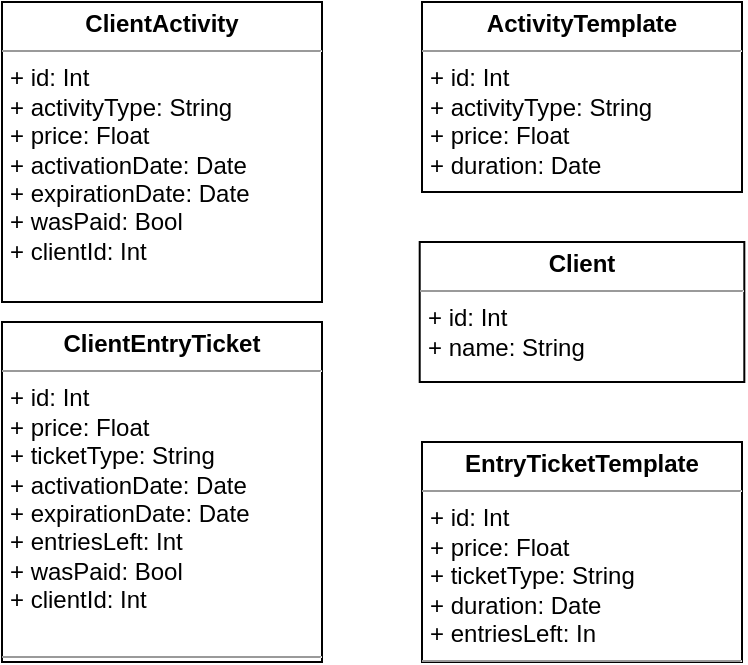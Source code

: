 <mxfile version="12.9.6" type="device"><diagram id="C5RBs43oDa-KdzZeNtuy" name="Page-1"><mxGraphModel dx="845" dy="929" grid="1" gridSize="10" guides="1" tooltips="1" connect="1" arrows="1" fold="1" page="1" pageScale="1" pageWidth="827" pageHeight="1169" math="0" shadow="0"><root><mxCell id="WIyWlLk6GJQsqaUBKTNV-0"/><mxCell id="WIyWlLk6GJQsqaUBKTNV-1" parent="WIyWlLk6GJQsqaUBKTNV-0"/><mxCell id="btaBvrVtQ6GG0H_6rj-1-7" value="&lt;p style=&quot;margin: 0px ; margin-top: 4px ; text-align: center&quot;&gt;&lt;b&gt;EntryTicketTemplate&lt;/b&gt;&lt;/p&gt;&lt;hr size=&quot;1&quot;&gt;&lt;p style=&quot;margin: 0px ; margin-left: 4px&quot;&gt;+ id: Int&lt;br&gt;&lt;/p&gt;&lt;p style=&quot;margin: 0px ; margin-left: 4px&quot;&gt;+ price: Float&lt;/p&gt;&lt;p style=&quot;margin: 0px ; margin-left: 4px&quot;&gt;+ ticketType: String&lt;/p&gt;&lt;p style=&quot;margin: 0px ; margin-left: 4px&quot;&gt;+ duration: Date&lt;/p&gt;&lt;p style=&quot;margin: 0px ; margin-left: 4px&quot;&gt;+ entriesLeft: In&lt;/p&gt;&lt;hr size=&quot;1&quot;&gt;" style="verticalAlign=top;align=left;overflow=fill;fontSize=12;fontFamily=Helvetica;html=1;" vertex="1" parent="WIyWlLk6GJQsqaUBKTNV-1"><mxGeometry x="280" y="390" width="160" height="110" as="geometry"/></mxCell><mxCell id="btaBvrVtQ6GG0H_6rj-1-8" value="&lt;p style=&quot;margin: 0px ; margin-top: 4px ; text-align: center&quot;&gt;&lt;b&gt;ActivityTemplate&lt;/b&gt;&lt;/p&gt;&lt;hr size=&quot;1&quot;&gt;&lt;p style=&quot;margin: 0px ; margin-left: 4px&quot;&gt;+ id: Int&lt;/p&gt;&lt;p style=&quot;margin: 0px ; margin-left: 4px&quot;&gt;+ activityType: String&lt;/p&gt;&lt;p style=&quot;margin: 0px ; margin-left: 4px&quot;&gt;+ price: Float&lt;/p&gt;&lt;p style=&quot;margin: 0px ; margin-left: 4px&quot;&gt;+ duration: Date&lt;br&gt;&lt;/p&gt;" style="verticalAlign=top;align=left;overflow=fill;fontSize=12;fontFamily=Helvetica;html=1;" vertex="1" parent="WIyWlLk6GJQsqaUBKTNV-1"><mxGeometry x="280" y="170" width="160" height="95" as="geometry"/></mxCell><mxCell id="btaBvrVtQ6GG0H_6rj-1-10" value="&lt;p style=&quot;margin: 0px ; margin-top: 4px ; text-align: center&quot;&gt;&lt;b&gt;Client&lt;/b&gt;&lt;/p&gt;&lt;hr size=&quot;1&quot;&gt;&lt;p style=&quot;margin: 0px ; margin-left: 4px&quot;&gt;+ id: Int&lt;/p&gt;&lt;p style=&quot;margin: 0px ; margin-left: 4px&quot;&gt;+ name: String&lt;/p&gt;" style="verticalAlign=top;align=left;overflow=fill;fontSize=12;fontFamily=Helvetica;html=1;" vertex="1" parent="WIyWlLk6GJQsqaUBKTNV-1"><mxGeometry x="278.85" y="290" width="162.31" height="70" as="geometry"/></mxCell><mxCell id="btaBvrVtQ6GG0H_6rj-1-11" value="&lt;p style=&quot;margin: 0px ; margin-top: 4px ; text-align: center&quot;&gt;&lt;b&gt;ClientEntryTicket&lt;/b&gt;&lt;/p&gt;&lt;hr size=&quot;1&quot;&gt;&lt;p style=&quot;margin: 0px ; margin-left: 4px&quot;&gt;+ id: Int&lt;br&gt;&lt;/p&gt;&lt;p style=&quot;margin: 0px ; margin-left: 4px&quot;&gt;+ price: Float&lt;/p&gt;&lt;p style=&quot;margin: 0px ; margin-left: 4px&quot;&gt;+ ticketType: String&lt;/p&gt;&lt;p style=&quot;margin: 0px ; margin-left: 4px&quot;&gt;+ activationDate: Date&lt;/p&gt;&lt;p style=&quot;margin: 0px ; margin-left: 4px&quot;&gt;+ expirationDate: Date&lt;/p&gt;&lt;p style=&quot;margin: 0px ; margin-left: 4px&quot;&gt;+ entriesLeft: Int&lt;/p&gt;&lt;p style=&quot;margin: 0px ; margin-left: 4px&quot;&gt;+ wasPaid: Bool&lt;/p&gt;&lt;p style=&quot;margin: 0px ; margin-left: 4px&quot;&gt;+ clientId: Int&lt;br&gt;&lt;/p&gt;&lt;p style=&quot;margin: 0px ; margin-left: 4px&quot;&gt;&lt;br&gt;&lt;/p&gt;&lt;hr size=&quot;1&quot;&gt;" style="verticalAlign=top;align=left;overflow=fill;fontSize=12;fontFamily=Helvetica;html=1;" vertex="1" parent="WIyWlLk6GJQsqaUBKTNV-1"><mxGeometry x="70" y="330" width="160" height="170" as="geometry"/></mxCell><mxCell id="btaBvrVtQ6GG0H_6rj-1-12" value="&lt;p style=&quot;margin: 0px ; margin-top: 4px ; text-align: center&quot;&gt;&lt;b&gt;ClientActivity&lt;/b&gt;&lt;/p&gt;&lt;hr size=&quot;1&quot;&gt;&lt;p style=&quot;margin: 0px ; margin-left: 4px&quot;&gt;+ id: Int&lt;/p&gt;&lt;p style=&quot;margin: 0px ; margin-left: 4px&quot;&gt;+ activityType: String&lt;/p&gt;&lt;p style=&quot;margin: 0px ; margin-left: 4px&quot;&gt;+ price: Float&lt;/p&gt;&lt;p style=&quot;margin: 0px ; margin-left: 4px&quot;&gt;+ activationDate: Date&lt;/p&gt;&lt;p style=&quot;margin: 0px ; margin-left: 4px&quot;&gt;+ expirationDate: Date&lt;/p&gt;&lt;p style=&quot;margin: 0px ; margin-left: 4px&quot;&gt;+ wasPaid: Bool&lt;br&gt;&lt;/p&gt;&lt;p style=&quot;margin: 0px ; margin-left: 4px&quot;&gt;+ clientId: Int&lt;/p&gt;" style="verticalAlign=top;align=left;overflow=fill;fontSize=12;fontFamily=Helvetica;html=1;" vertex="1" parent="WIyWlLk6GJQsqaUBKTNV-1"><mxGeometry x="70" y="170" width="160" height="150" as="geometry"/></mxCell></root></mxGraphModel></diagram></mxfile>